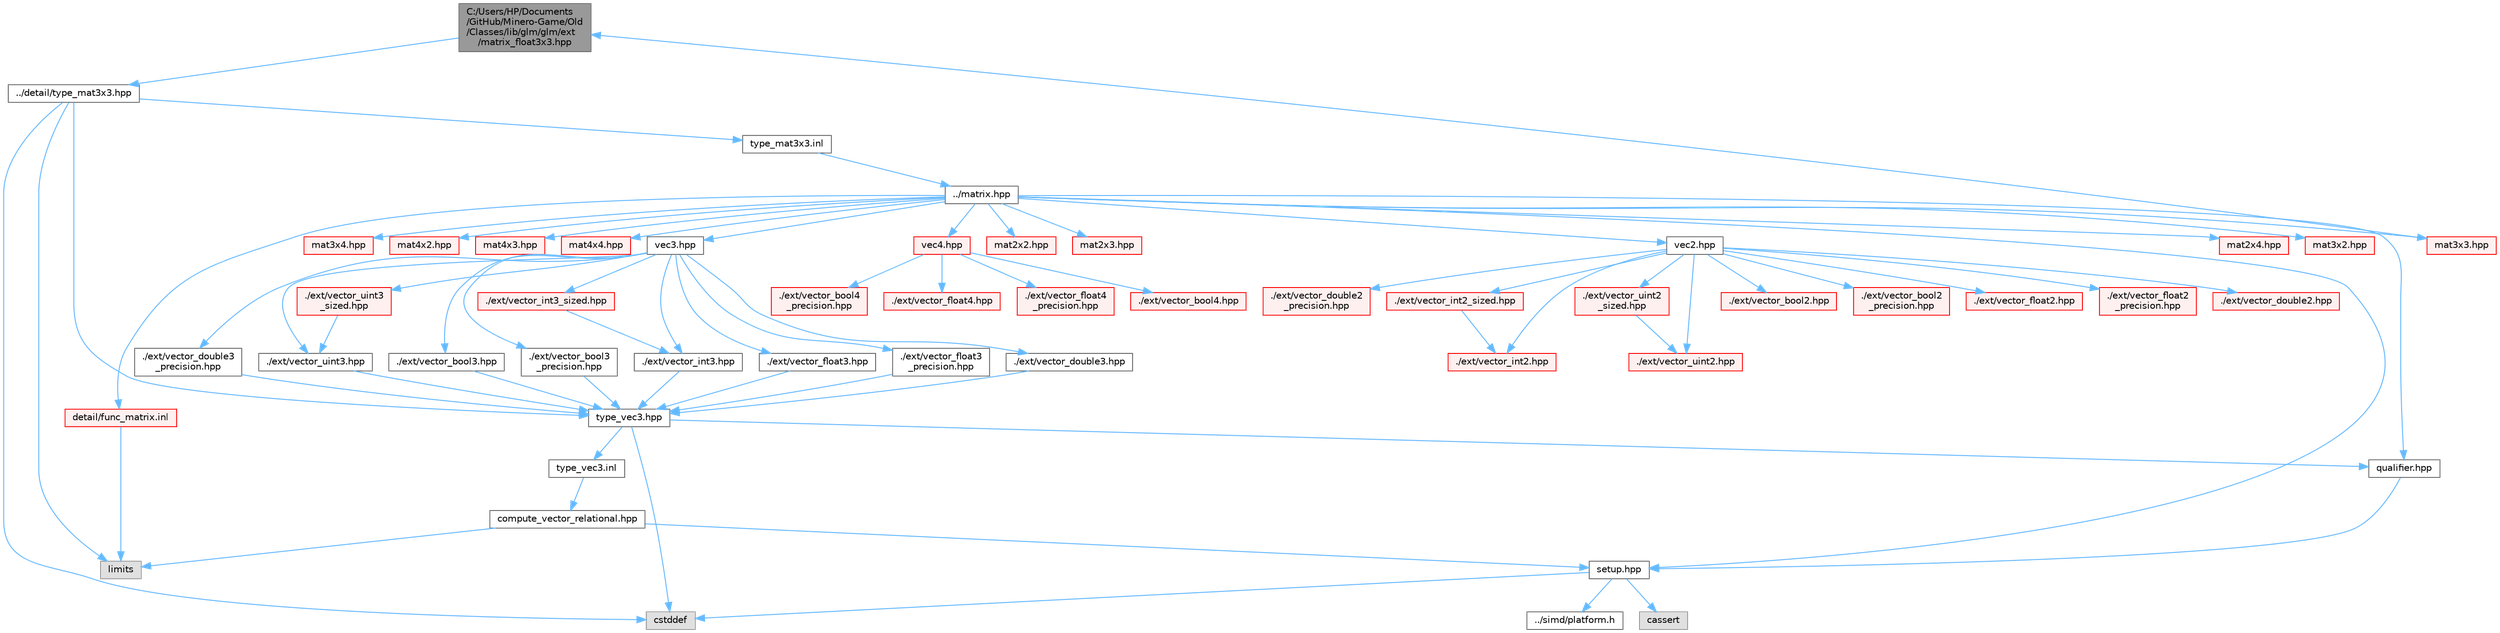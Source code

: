 digraph "C:/Users/HP/Documents/GitHub/Minero-Game/Old/Classes/lib/glm/glm/ext/matrix_float3x3.hpp"
{
 // LATEX_PDF_SIZE
  bgcolor="transparent";
  edge [fontname=Helvetica,fontsize=10,labelfontname=Helvetica,labelfontsize=10];
  node [fontname=Helvetica,fontsize=10,shape=box,height=0.2,width=0.4];
  Node1 [id="Node000001",label="C:/Users/HP/Documents\l/GitHub/Minero-Game/Old\l/Classes/lib/glm/glm/ext\l/matrix_float3x3.hpp",height=0.2,width=0.4,color="gray40", fillcolor="grey60", style="filled", fontcolor="black",tooltip=" "];
  Node1 -> Node2 [id="edge1_Node000001_Node000002",color="steelblue1",style="solid",tooltip=" "];
  Node2 [id="Node000002",label="../detail/type_mat3x3.hpp",height=0.2,width=0.4,color="grey40", fillcolor="white", style="filled",URL="$_old_2_classes_2lib_2glm_2glm_2detail_2type__mat3x3_8hpp.html",tooltip=" "];
  Node2 -> Node3 [id="edge2_Node000002_Node000003",color="steelblue1",style="solid",tooltip=" "];
  Node3 [id="Node000003",label="type_vec3.hpp",height=0.2,width=0.4,color="grey40", fillcolor="white", style="filled",URL="$_old_2_classes_2lib_2glm_2glm_2detail_2type__vec3_8hpp.html",tooltip=" "];
  Node3 -> Node4 [id="edge3_Node000003_Node000004",color="steelblue1",style="solid",tooltip=" "];
  Node4 [id="Node000004",label="qualifier.hpp",height=0.2,width=0.4,color="grey40", fillcolor="white", style="filled",URL="$_old_2_classes_2lib_2glm_2glm_2detail_2qualifier_8hpp.html",tooltip=" "];
  Node4 -> Node5 [id="edge4_Node000004_Node000005",color="steelblue1",style="solid",tooltip=" "];
  Node5 [id="Node000005",label="setup.hpp",height=0.2,width=0.4,color="grey40", fillcolor="white", style="filled",URL="$_old_2_classes_2lib_2glm_2glm_2detail_2setup_8hpp.html",tooltip=" "];
  Node5 -> Node6 [id="edge5_Node000005_Node000006",color="steelblue1",style="solid",tooltip=" "];
  Node6 [id="Node000006",label="cassert",height=0.2,width=0.4,color="grey60", fillcolor="#E0E0E0", style="filled",tooltip=" "];
  Node5 -> Node7 [id="edge6_Node000005_Node000007",color="steelblue1",style="solid",tooltip=" "];
  Node7 [id="Node000007",label="cstddef",height=0.2,width=0.4,color="grey60", fillcolor="#E0E0E0", style="filled",tooltip=" "];
  Node5 -> Node8 [id="edge7_Node000005_Node000008",color="steelblue1",style="solid",tooltip=" "];
  Node8 [id="Node000008",label="../simd/platform.h",height=0.2,width=0.4,color="grey40", fillcolor="white", style="filled",URL="$_old_2_classes_2lib_2glm_2glm_2simd_2platform_8h.html",tooltip=" "];
  Node3 -> Node7 [id="edge8_Node000003_Node000007",color="steelblue1",style="solid",tooltip=" "];
  Node3 -> Node9 [id="edge9_Node000003_Node000009",color="steelblue1",style="solid",tooltip=" "];
  Node9 [id="Node000009",label="type_vec3.inl",height=0.2,width=0.4,color="grey40", fillcolor="white", style="filled",URL="$_old_2_classes_2lib_2glm_2glm_2detail_2type__vec3_8inl.html",tooltip=" "];
  Node9 -> Node10 [id="edge10_Node000009_Node000010",color="steelblue1",style="solid",tooltip=" "];
  Node10 [id="Node000010",label="compute_vector_relational.hpp",height=0.2,width=0.4,color="grey40", fillcolor="white", style="filled",URL="$_old_2_classes_2lib_2glm_2glm_2detail_2compute__vector__relational_8hpp.html",tooltip=" "];
  Node10 -> Node5 [id="edge11_Node000010_Node000005",color="steelblue1",style="solid",tooltip=" "];
  Node10 -> Node11 [id="edge12_Node000010_Node000011",color="steelblue1",style="solid",tooltip=" "];
  Node11 [id="Node000011",label="limits",height=0.2,width=0.4,color="grey60", fillcolor="#E0E0E0", style="filled",tooltip=" "];
  Node2 -> Node11 [id="edge13_Node000002_Node000011",color="steelblue1",style="solid",tooltip=" "];
  Node2 -> Node7 [id="edge14_Node000002_Node000007",color="steelblue1",style="solid",tooltip=" "];
  Node2 -> Node12 [id="edge15_Node000002_Node000012",color="steelblue1",style="solid",tooltip=" "];
  Node12 [id="Node000012",label="type_mat3x3.inl",height=0.2,width=0.4,color="grey40", fillcolor="white", style="filled",URL="$_old_2_classes_2lib_2glm_2glm_2detail_2type__mat3x3_8inl.html",tooltip=" "];
  Node12 -> Node13 [id="edge16_Node000012_Node000013",color="steelblue1",style="solid",tooltip=" "];
  Node13 [id="Node000013",label="../matrix.hpp",height=0.2,width=0.4,color="grey40", fillcolor="white", style="filled",URL="$_old_2_classes_2lib_2glm_2glm_2matrix_8hpp.html",tooltip=" "];
  Node13 -> Node4 [id="edge17_Node000013_Node000004",color="steelblue1",style="solid",tooltip=" "];
  Node13 -> Node5 [id="edge18_Node000013_Node000005",color="steelblue1",style="solid",tooltip=" "];
  Node13 -> Node14 [id="edge19_Node000013_Node000014",color="steelblue1",style="solid",tooltip=" "];
  Node14 [id="Node000014",label="vec2.hpp",height=0.2,width=0.4,color="grey40", fillcolor="white", style="filled",URL="$_old_2_classes_2lib_2glm_2glm_2vec2_8hpp.html",tooltip=" "];
  Node14 -> Node15 [id="edge20_Node000014_Node000015",color="steelblue1",style="solid",tooltip=" "];
  Node15 [id="Node000015",label="./ext/vector_bool2.hpp",height=0.2,width=0.4,color="red", fillcolor="#FFF0F0", style="filled",URL="$_old_2_classes_2lib_2glm_2glm_2ext_2vector__bool2_8hpp.html",tooltip=" "];
  Node14 -> Node18 [id="edge21_Node000014_Node000018",color="steelblue1",style="solid",tooltip=" "];
  Node18 [id="Node000018",label="./ext/vector_bool2\l_precision.hpp",height=0.2,width=0.4,color="red", fillcolor="#FFF0F0", style="filled",URL="$_old_2_classes_2lib_2glm_2glm_2ext_2vector__bool2__precision_8hpp.html",tooltip=" "];
  Node14 -> Node19 [id="edge22_Node000014_Node000019",color="steelblue1",style="solid",tooltip=" "];
  Node19 [id="Node000019",label="./ext/vector_float2.hpp",height=0.2,width=0.4,color="red", fillcolor="#FFF0F0", style="filled",URL="$_old_2_classes_2lib_2glm_2glm_2ext_2vector__float2_8hpp.html",tooltip=" "];
  Node14 -> Node20 [id="edge23_Node000014_Node000020",color="steelblue1",style="solid",tooltip=" "];
  Node20 [id="Node000020",label="./ext/vector_float2\l_precision.hpp",height=0.2,width=0.4,color="red", fillcolor="#FFF0F0", style="filled",URL="$_old_2_classes_2lib_2glm_2glm_2ext_2vector__float2__precision_8hpp.html",tooltip=" "];
  Node14 -> Node21 [id="edge24_Node000014_Node000021",color="steelblue1",style="solid",tooltip=" "];
  Node21 [id="Node000021",label="./ext/vector_double2.hpp",height=0.2,width=0.4,color="red", fillcolor="#FFF0F0", style="filled",URL="$_old_2_classes_2lib_2glm_2glm_2ext_2vector__double2_8hpp.html",tooltip=" "];
  Node14 -> Node22 [id="edge25_Node000014_Node000022",color="steelblue1",style="solid",tooltip=" "];
  Node22 [id="Node000022",label="./ext/vector_double2\l_precision.hpp",height=0.2,width=0.4,color="red", fillcolor="#FFF0F0", style="filled",URL="$_old_2_classes_2lib_2glm_2glm_2ext_2vector__double2__precision_8hpp.html",tooltip=" "];
  Node14 -> Node23 [id="edge26_Node000014_Node000023",color="steelblue1",style="solid",tooltip=" "];
  Node23 [id="Node000023",label="./ext/vector_int2.hpp",height=0.2,width=0.4,color="red", fillcolor="#FFF0F0", style="filled",URL="$_old_2_classes_2lib_2glm_2glm_2ext_2vector__int2_8hpp.html",tooltip=" "];
  Node14 -> Node24 [id="edge27_Node000014_Node000024",color="steelblue1",style="solid",tooltip=" "];
  Node24 [id="Node000024",label="./ext/vector_int2_sized.hpp",height=0.2,width=0.4,color="red", fillcolor="#FFF0F0", style="filled",URL="$_old_2_classes_2lib_2glm_2glm_2ext_2vector__int2__sized_8hpp.html",tooltip=" "];
  Node24 -> Node23 [id="edge28_Node000024_Node000023",color="steelblue1",style="solid",tooltip=" "];
  Node14 -> Node26 [id="edge29_Node000014_Node000026",color="steelblue1",style="solid",tooltip=" "];
  Node26 [id="Node000026",label="./ext/vector_uint2.hpp",height=0.2,width=0.4,color="red", fillcolor="#FFF0F0", style="filled",URL="$_old_2_classes_2lib_2glm_2glm_2ext_2vector__uint2_8hpp.html",tooltip=" "];
  Node14 -> Node27 [id="edge30_Node000014_Node000027",color="steelblue1",style="solid",tooltip=" "];
  Node27 [id="Node000027",label="./ext/vector_uint2\l_sized.hpp",height=0.2,width=0.4,color="red", fillcolor="#FFF0F0", style="filled",URL="$_old_2_classes_2lib_2glm_2glm_2ext_2vector__uint2__sized_8hpp.html",tooltip=" "];
  Node27 -> Node26 [id="edge31_Node000027_Node000026",color="steelblue1",style="solid",tooltip=" "];
  Node13 -> Node29 [id="edge32_Node000013_Node000029",color="steelblue1",style="solid",tooltip=" "];
  Node29 [id="Node000029",label="vec3.hpp",height=0.2,width=0.4,color="grey40", fillcolor="white", style="filled",URL="$_old_2_classes_2lib_2glm_2glm_2vec3_8hpp.html",tooltip=" "];
  Node29 -> Node30 [id="edge33_Node000029_Node000030",color="steelblue1",style="solid",tooltip=" "];
  Node30 [id="Node000030",label="./ext/vector_bool3.hpp",height=0.2,width=0.4,color="grey40", fillcolor="white", style="filled",URL="$_old_2_classes_2lib_2glm_2glm_2ext_2vector__bool3_8hpp.html",tooltip=" "];
  Node30 -> Node3 [id="edge34_Node000030_Node000003",color="steelblue1",style="solid",tooltip=" "];
  Node29 -> Node31 [id="edge35_Node000029_Node000031",color="steelblue1",style="solid",tooltip=" "];
  Node31 [id="Node000031",label="./ext/vector_bool3\l_precision.hpp",height=0.2,width=0.4,color="grey40", fillcolor="white", style="filled",URL="$_old_2_classes_2lib_2glm_2glm_2ext_2vector__bool3__precision_8hpp.html",tooltip=" "];
  Node31 -> Node3 [id="edge36_Node000031_Node000003",color="steelblue1",style="solid",tooltip=" "];
  Node29 -> Node32 [id="edge37_Node000029_Node000032",color="steelblue1",style="solid",tooltip=" "];
  Node32 [id="Node000032",label="./ext/vector_float3.hpp",height=0.2,width=0.4,color="grey40", fillcolor="white", style="filled",URL="$_old_2_classes_2lib_2glm_2glm_2ext_2vector__float3_8hpp.html",tooltip=" "];
  Node32 -> Node3 [id="edge38_Node000032_Node000003",color="steelblue1",style="solid",tooltip=" "];
  Node29 -> Node33 [id="edge39_Node000029_Node000033",color="steelblue1",style="solid",tooltip=" "];
  Node33 [id="Node000033",label="./ext/vector_float3\l_precision.hpp",height=0.2,width=0.4,color="grey40", fillcolor="white", style="filled",URL="$_old_2_classes_2lib_2glm_2glm_2ext_2vector__float3__precision_8hpp.html",tooltip=" "];
  Node33 -> Node3 [id="edge40_Node000033_Node000003",color="steelblue1",style="solid",tooltip=" "];
  Node29 -> Node34 [id="edge41_Node000029_Node000034",color="steelblue1",style="solid",tooltip=" "];
  Node34 [id="Node000034",label="./ext/vector_double3.hpp",height=0.2,width=0.4,color="grey40", fillcolor="white", style="filled",URL="$_old_2_classes_2lib_2glm_2glm_2ext_2vector__double3_8hpp.html",tooltip=" "];
  Node34 -> Node3 [id="edge42_Node000034_Node000003",color="steelblue1",style="solid",tooltip=" "];
  Node29 -> Node35 [id="edge43_Node000029_Node000035",color="steelblue1",style="solid",tooltip=" "];
  Node35 [id="Node000035",label="./ext/vector_double3\l_precision.hpp",height=0.2,width=0.4,color="grey40", fillcolor="white", style="filled",URL="$_old_2_classes_2lib_2glm_2glm_2ext_2vector__double3__precision_8hpp.html",tooltip=" "];
  Node35 -> Node3 [id="edge44_Node000035_Node000003",color="steelblue1",style="solid",tooltip=" "];
  Node29 -> Node36 [id="edge45_Node000029_Node000036",color="steelblue1",style="solid",tooltip=" "];
  Node36 [id="Node000036",label="./ext/vector_int3.hpp",height=0.2,width=0.4,color="grey40", fillcolor="white", style="filled",URL="$_old_2_classes_2lib_2glm_2glm_2ext_2vector__int3_8hpp.html",tooltip=" "];
  Node36 -> Node3 [id="edge46_Node000036_Node000003",color="steelblue1",style="solid",tooltip=" "];
  Node29 -> Node37 [id="edge47_Node000029_Node000037",color="steelblue1",style="solid",tooltip=" "];
  Node37 [id="Node000037",label="./ext/vector_int3_sized.hpp",height=0.2,width=0.4,color="red", fillcolor="#FFF0F0", style="filled",URL="$_old_2_classes_2lib_2glm_2glm_2ext_2vector__int3__sized_8hpp.html",tooltip=" "];
  Node37 -> Node36 [id="edge48_Node000037_Node000036",color="steelblue1",style="solid",tooltip=" "];
  Node29 -> Node38 [id="edge49_Node000029_Node000038",color="steelblue1",style="solid",tooltip=" "];
  Node38 [id="Node000038",label="./ext/vector_uint3.hpp",height=0.2,width=0.4,color="grey40", fillcolor="white", style="filled",URL="$_old_2_classes_2lib_2glm_2glm_2ext_2vector__uint3_8hpp.html",tooltip=" "];
  Node38 -> Node3 [id="edge50_Node000038_Node000003",color="steelblue1",style="solid",tooltip=" "];
  Node29 -> Node39 [id="edge51_Node000029_Node000039",color="steelblue1",style="solid",tooltip=" "];
  Node39 [id="Node000039",label="./ext/vector_uint3\l_sized.hpp",height=0.2,width=0.4,color="red", fillcolor="#FFF0F0", style="filled",URL="$_old_2_classes_2lib_2glm_2glm_2ext_2vector__uint3__sized_8hpp.html",tooltip=" "];
  Node39 -> Node38 [id="edge52_Node000039_Node000038",color="steelblue1",style="solid",tooltip=" "];
  Node13 -> Node40 [id="edge53_Node000013_Node000040",color="steelblue1",style="solid",tooltip=" "];
  Node40 [id="Node000040",label="vec4.hpp",height=0.2,width=0.4,color="red", fillcolor="#FFF0F0", style="filled",URL="$_old_2_classes_2lib_2glm_2glm_2vec4_8hpp.html",tooltip=" "];
  Node40 -> Node41 [id="edge54_Node000040_Node000041",color="steelblue1",style="solid",tooltip=" "];
  Node41 [id="Node000041",label="./ext/vector_bool4.hpp",height=0.2,width=0.4,color="red", fillcolor="#FFF0F0", style="filled",URL="$_old_2_classes_2lib_2glm_2glm_2ext_2vector__bool4_8hpp.html",tooltip=" "];
  Node40 -> Node44 [id="edge55_Node000040_Node000044",color="steelblue1",style="solid",tooltip=" "];
  Node44 [id="Node000044",label="./ext/vector_bool4\l_precision.hpp",height=0.2,width=0.4,color="red", fillcolor="#FFF0F0", style="filled",URL="$_old_2_classes_2lib_2glm_2glm_2ext_2vector__bool4__precision_8hpp.html",tooltip=" "];
  Node40 -> Node45 [id="edge56_Node000040_Node000045",color="steelblue1",style="solid",tooltip=" "];
  Node45 [id="Node000045",label="./ext/vector_float4.hpp",height=0.2,width=0.4,color="red", fillcolor="#FFF0F0", style="filled",URL="$_old_2_classes_2lib_2glm_2glm_2ext_2vector__float4_8hpp.html",tooltip=" "];
  Node40 -> Node46 [id="edge57_Node000040_Node000046",color="steelblue1",style="solid",tooltip=" "];
  Node46 [id="Node000046",label="./ext/vector_float4\l_precision.hpp",height=0.2,width=0.4,color="red", fillcolor="#FFF0F0", style="filled",URL="$_old_2_classes_2lib_2glm_2glm_2ext_2vector__float4__precision_8hpp.html",tooltip=" "];
  Node13 -> Node53 [id="edge58_Node000013_Node000053",color="steelblue1",style="solid",tooltip=" "];
  Node53 [id="Node000053",label="mat2x2.hpp",height=0.2,width=0.4,color="red", fillcolor="#FFF0F0", style="filled",URL="$_old_2_classes_2lib_2glm_2glm_2mat2x2_8hpp.html",tooltip=" "];
  Node13 -> Node60 [id="edge59_Node000013_Node000060",color="steelblue1",style="solid",tooltip=" "];
  Node60 [id="Node000060",label="mat2x3.hpp",height=0.2,width=0.4,color="red", fillcolor="#FFF0F0", style="filled",URL="$_old_2_classes_2lib_2glm_2glm_2mat2x3_8hpp.html",tooltip=" "];
  Node13 -> Node67 [id="edge60_Node000013_Node000067",color="steelblue1",style="solid",tooltip=" "];
  Node67 [id="Node000067",label="mat2x4.hpp",height=0.2,width=0.4,color="red", fillcolor="#FFF0F0", style="filled",URL="$_old_2_classes_2lib_2glm_2glm_2mat2x4_8hpp.html",tooltip=" "];
  Node13 -> Node74 [id="edge61_Node000013_Node000074",color="steelblue1",style="solid",tooltip=" "];
  Node74 [id="Node000074",label="mat3x2.hpp",height=0.2,width=0.4,color="red", fillcolor="#FFF0F0", style="filled",URL="$_old_2_classes_2lib_2glm_2glm_2mat3x2_8hpp.html",tooltip=" "];
  Node13 -> Node81 [id="edge62_Node000013_Node000081",color="steelblue1",style="solid",tooltip=" "];
  Node81 [id="Node000081",label="mat3x3.hpp",height=0.2,width=0.4,color="red", fillcolor="#FFF0F0", style="filled",URL="$_old_2_classes_2lib_2glm_2glm_2mat3x3_8hpp.html",tooltip=" "];
  Node81 -> Node1 [id="edge63_Node000081_Node000001",color="steelblue1",style="solid",tooltip=" "];
  Node13 -> Node85 [id="edge64_Node000013_Node000085",color="steelblue1",style="solid",tooltip=" "];
  Node85 [id="Node000085",label="mat3x4.hpp",height=0.2,width=0.4,color="red", fillcolor="#FFF0F0", style="filled",URL="$_old_2_classes_2lib_2glm_2glm_2mat3x4_8hpp.html",tooltip=" "];
  Node13 -> Node92 [id="edge65_Node000013_Node000092",color="steelblue1",style="solid",tooltip=" "];
  Node92 [id="Node000092",label="mat4x2.hpp",height=0.2,width=0.4,color="red", fillcolor="#FFF0F0", style="filled",URL="$_old_2_classes_2lib_2glm_2glm_2mat4x2_8hpp.html",tooltip=" "];
  Node13 -> Node99 [id="edge66_Node000013_Node000099",color="steelblue1",style="solid",tooltip=" "];
  Node99 [id="Node000099",label="mat4x3.hpp",height=0.2,width=0.4,color="red", fillcolor="#FFF0F0", style="filled",URL="$_old_2_classes_2lib_2glm_2glm_2mat4x3_8hpp.html",tooltip=" "];
  Node13 -> Node106 [id="edge67_Node000013_Node000106",color="steelblue1",style="solid",tooltip=" "];
  Node106 [id="Node000106",label="mat4x4.hpp",height=0.2,width=0.4,color="red", fillcolor="#FFF0F0", style="filled",URL="$_old_2_classes_2lib_2glm_2glm_2mat4x4_8hpp.html",tooltip=" "];
  Node13 -> Node113 [id="edge68_Node000013_Node000113",color="steelblue1",style="solid",tooltip=" "];
  Node113 [id="Node000113",label="detail/func_matrix.inl",height=0.2,width=0.4,color="red", fillcolor="#FFF0F0", style="filled",URL="$_old_2_classes_2lib_2glm_2glm_2detail_2func__matrix_8inl.html",tooltip=" "];
  Node113 -> Node11 [id="edge69_Node000113_Node000011",color="steelblue1",style="solid",tooltip=" "];
}
